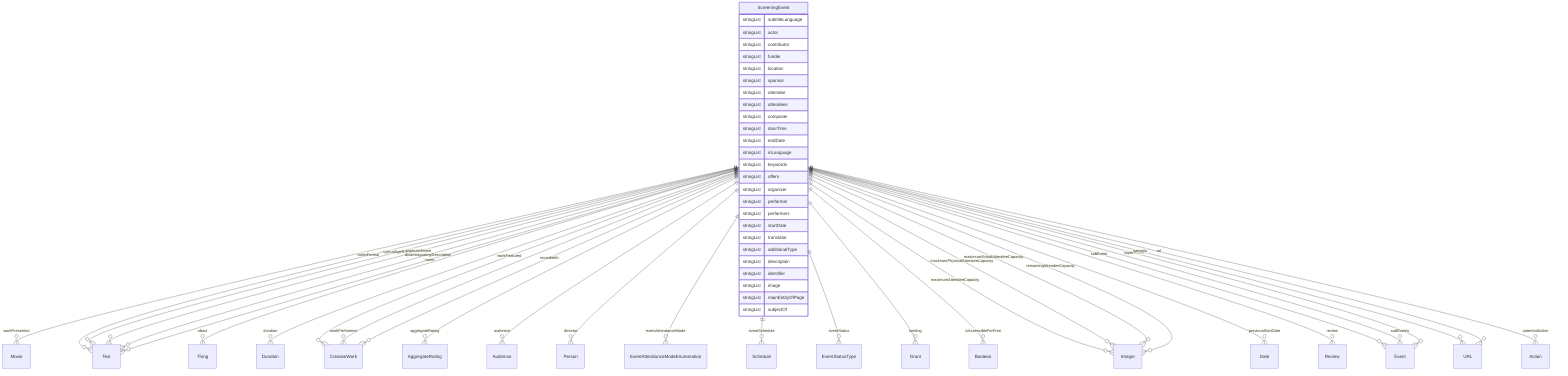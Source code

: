 erDiagram
ScreeningEvent {
    stringList subtitleLanguage  
    stringList actor  
    stringList contributor  
    stringList funder  
    stringList location  
    stringList sponsor  
    stringList attendee  
    stringList attendees  
    stringList composer  
    stringList doorTime  
    stringList endDate  
    stringList inLanguage  
    stringList keywords  
    stringList offers  
    stringList organizer  
    stringList performer  
    stringList performers  
    stringList startDate  
    stringList translator  
    stringList additionalType  
    stringList description  
    stringList identifier  
    stringList image  
    stringList mainEntityOfPage  
    stringList subjectOf  
}

ScreeningEvent ||--}o Movie : "workPresented"
ScreeningEvent ||--}o Text : "videoFormat"
ScreeningEvent ||--}o Thing : "about"
ScreeningEvent ||--}o Duration : "duration"
ScreeningEvent ||--}o CreativeWork : "workFeatured"
ScreeningEvent ||--}o CreativeWork : "workPerformed"
ScreeningEvent ||--}o AggregateRating : "aggregateRating"
ScreeningEvent ||--}o Audience : "audience"
ScreeningEvent ||--}o Person : "director"
ScreeningEvent ||--}o EventAttendanceModeEnumeration : "eventAttendanceMode"
ScreeningEvent ||--}o Schedule : "eventSchedule"
ScreeningEvent ||--}o EventStatusType : "eventStatus"
ScreeningEvent ||--}o Grant : "funding"
ScreeningEvent ||--}o Boolean : "isAccessibleForFree"
ScreeningEvent ||--}o Integer : "maximumAttendeeCapacity"
ScreeningEvent ||--}o Integer : "maximumPhysicalAttendeeCapacity"
ScreeningEvent ||--}o Integer : "maximumVirtualAttendeeCapacity"
ScreeningEvent ||--}o Date : "previousStartDate"
ScreeningEvent ||--}o CreativeWork : "recordedIn"
ScreeningEvent ||--}o Integer : "remainingAttendeeCapacity"
ScreeningEvent ||--}o Review : "review"
ScreeningEvent ||--}o Event : "subEvent"
ScreeningEvent ||--}o Event : "subEvents"
ScreeningEvent ||--}o Event : "superEvent"
ScreeningEvent ||--}o Text : "typicalAgeRange"
ScreeningEvent ||--}o Text : "alternateName"
ScreeningEvent ||--}o Text : "disambiguatingDescription"
ScreeningEvent ||--}o Text : "name"
ScreeningEvent ||--}o URL : "sameAs"
ScreeningEvent ||--}o Action : "potentialAction"
ScreeningEvent ||--}o URL : "url"